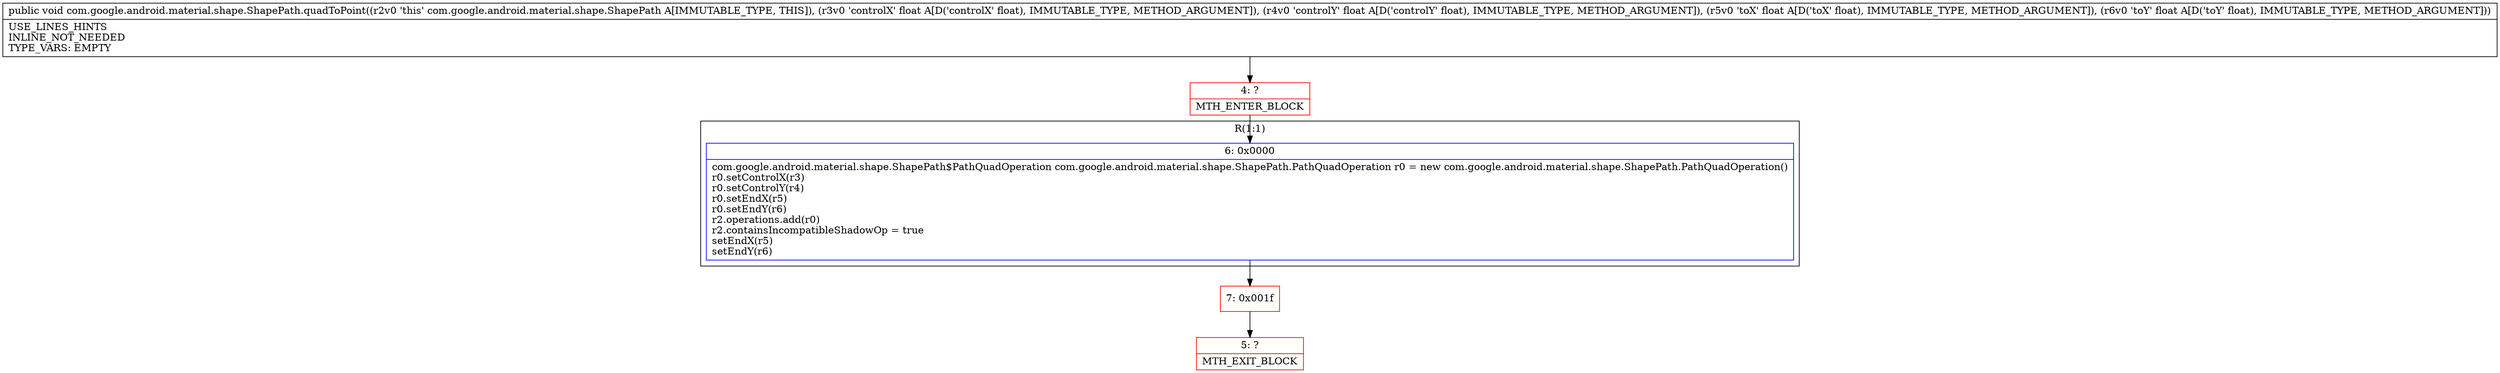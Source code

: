 digraph "CFG forcom.google.android.material.shape.ShapePath.quadToPoint(FFFF)V" {
subgraph cluster_Region_1994628080 {
label = "R(1:1)";
node [shape=record,color=blue];
Node_6 [shape=record,label="{6\:\ 0x0000|com.google.android.material.shape.ShapePath$PathQuadOperation com.google.android.material.shape.ShapePath.PathQuadOperation r0 = new com.google.android.material.shape.ShapePath.PathQuadOperation()\lr0.setControlX(r3)\lr0.setControlY(r4)\lr0.setEndX(r5)\lr0.setEndY(r6)\lr2.operations.add(r0)\lr2.containsIncompatibleShadowOp = true\lsetEndX(r5)\lsetEndY(r6)\l}"];
}
Node_4 [shape=record,color=red,label="{4\:\ ?|MTH_ENTER_BLOCK\l}"];
Node_7 [shape=record,color=red,label="{7\:\ 0x001f}"];
Node_5 [shape=record,color=red,label="{5\:\ ?|MTH_EXIT_BLOCK\l}"];
MethodNode[shape=record,label="{public void com.google.android.material.shape.ShapePath.quadToPoint((r2v0 'this' com.google.android.material.shape.ShapePath A[IMMUTABLE_TYPE, THIS]), (r3v0 'controlX' float A[D('controlX' float), IMMUTABLE_TYPE, METHOD_ARGUMENT]), (r4v0 'controlY' float A[D('controlY' float), IMMUTABLE_TYPE, METHOD_ARGUMENT]), (r5v0 'toX' float A[D('toX' float), IMMUTABLE_TYPE, METHOD_ARGUMENT]), (r6v0 'toY' float A[D('toY' float), IMMUTABLE_TYPE, METHOD_ARGUMENT]))  | USE_LINES_HINTS\lINLINE_NOT_NEEDED\lTYPE_VARS: EMPTY\l}"];
MethodNode -> Node_4;Node_6 -> Node_7;
Node_4 -> Node_6;
Node_7 -> Node_5;
}

